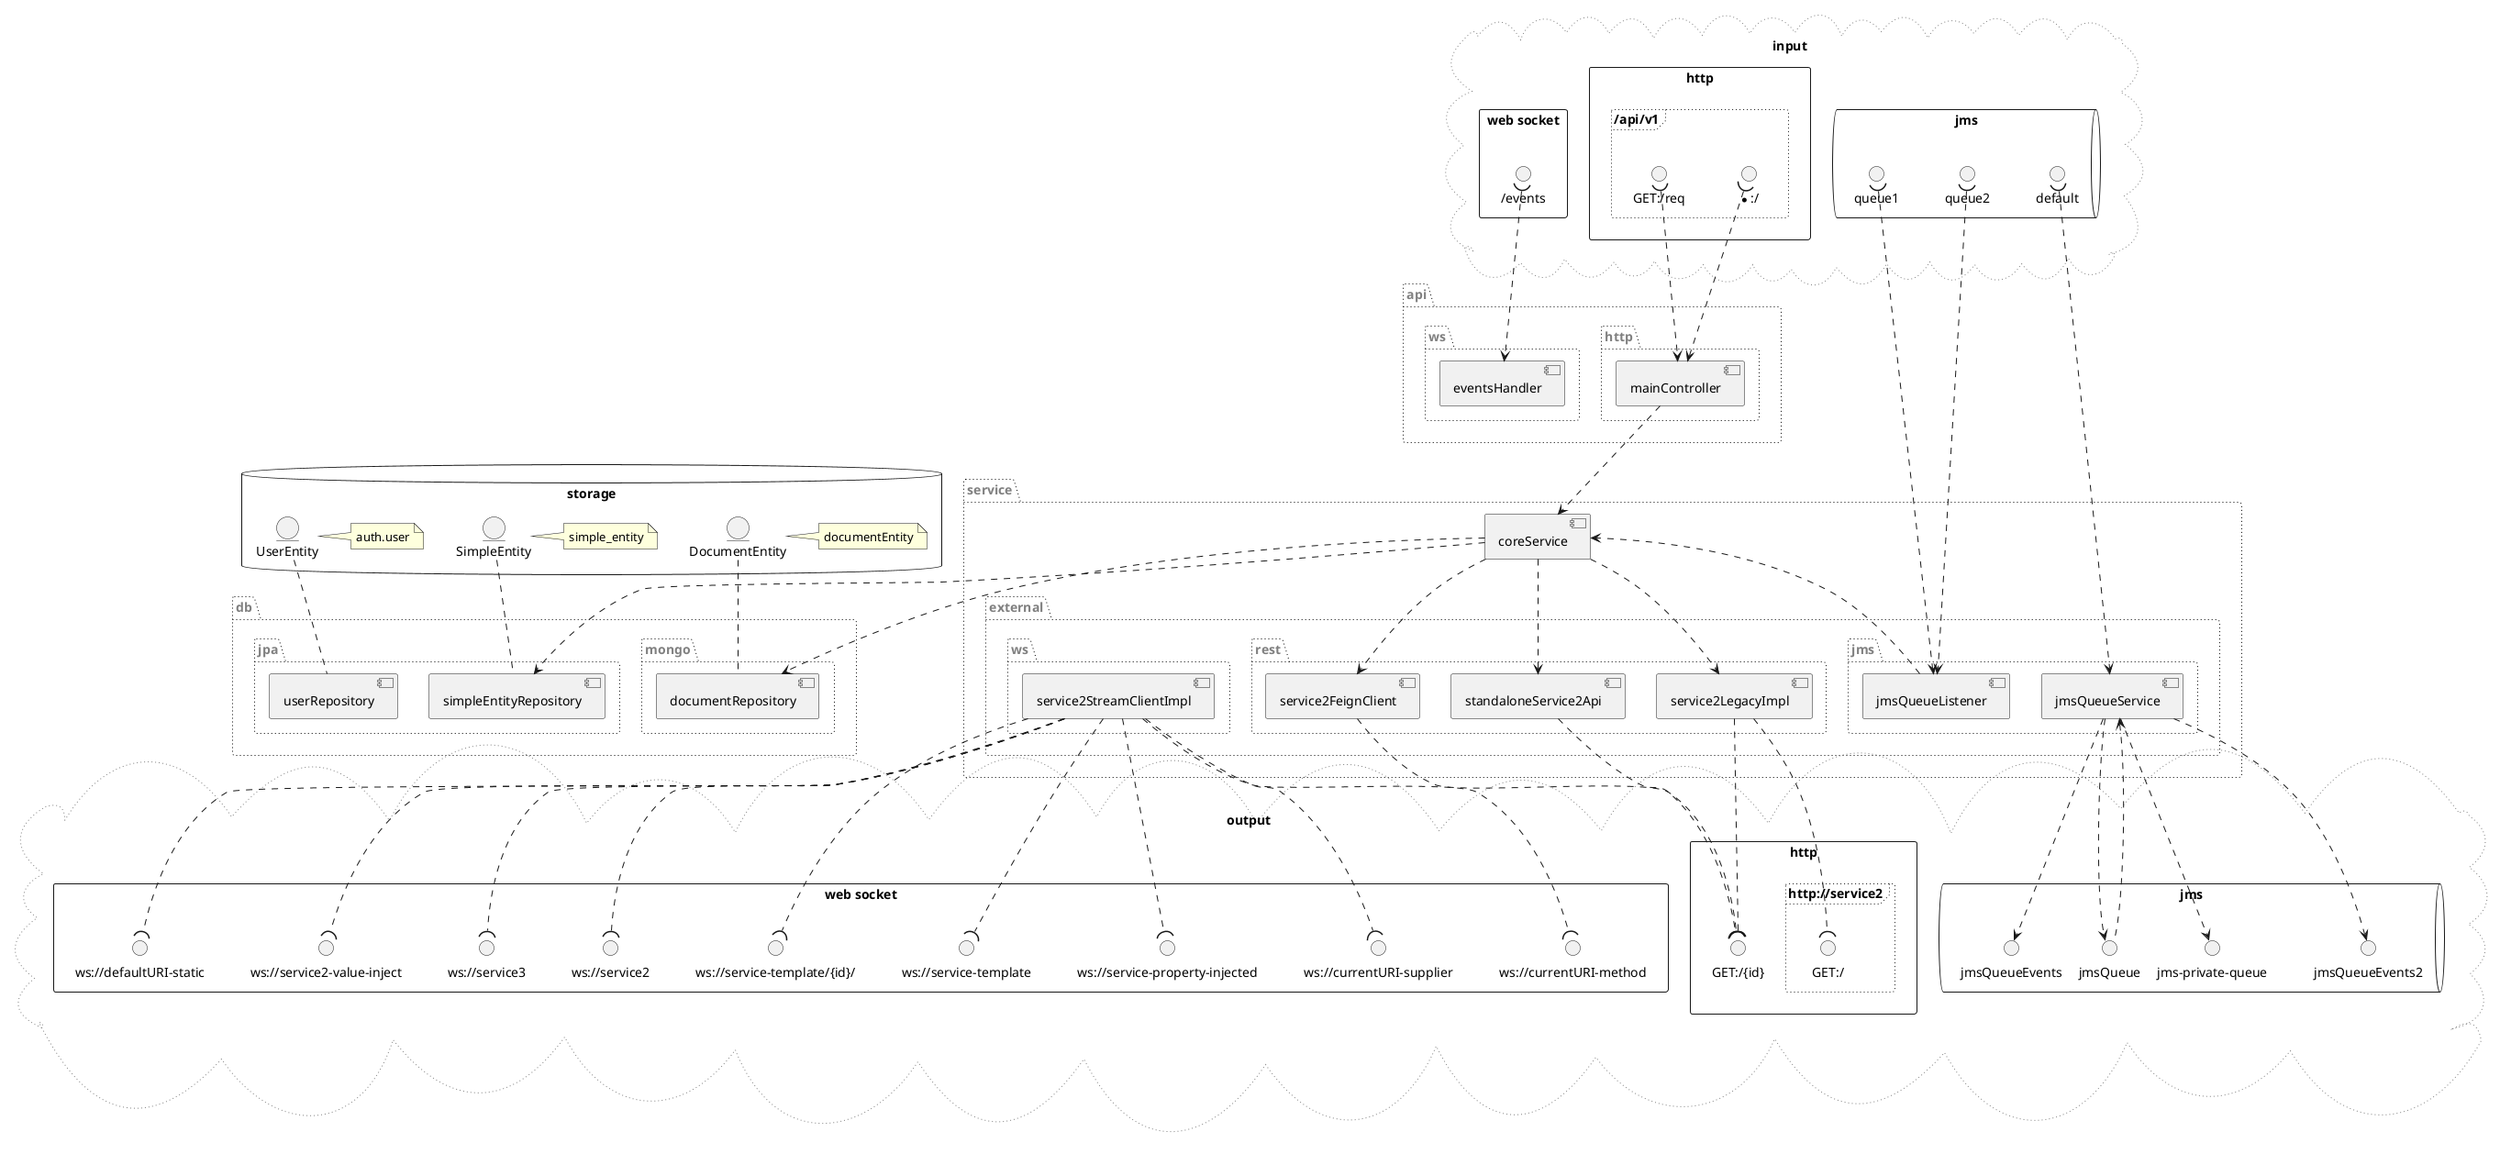 @startuml
package "api" as api #line.dotted;text:gray {
  package "http" as api.http #line.dotted;text:gray {
    [mainController] as mainController
  }
  package "ws" as api.ws #line.dotted;text:gray {
    [eventsHandler] as eventsHandler
  }
}
package "service" as service #line.dotted;text:gray {
  [coreService] as coreService
  package "external" as service.external #line.dotted;text:gray {
    package "jms" as service.external.jms #line.dotted;text:gray {
      [jmsQueueListener] as jmsQueueListener
      [jmsQueueService] as jmsQueueService
    }
    package "rest" as service.external.rest #line.dotted;text:gray {
      [service2LegacyImpl] as service2LegacyImpl
      [standaloneService2Api] as standaloneService2Api
      [service2FeignClient] as service2FeignClient
    }
    package "ws" as service.external.ws #line.dotted;text:gray {
      [service2StreamClientImpl] as service2StreamClientImpl
    }
  }
}
package "db" as db #line.dotted;text:gray {
  package "jpa" as db.jpa #line.dotted;text:gray {
    [simpleEntityRepository] as simpleEntityRepository
    [userRepository] as userRepository
  }
  package "mongo" as db.mongo #line.dotted;text:gray {
    [documentRepository] as documentRepository
  }
}
mainController ..> coreService
coreService ..> service2FeignClient
coreService ..> service2LegacyImpl
coreService ..> standaloneService2Api
coreService ..> simpleEntityRepository
coreService ..> documentRepository
jmsQueueListener ..> coreService
database "storage" as storage {
  entity "SimpleEntity" as undefined.storage.service1.db.jpa.model.SimpleEntity
  note right of undefined.storage.service1.db.jpa.model.SimpleEntity: simple_entity
  undefined.storage.service1.db.jpa.model.SimpleEntity .. simpleEntityRepository
  entity "UserEntity" as undefined.storage.service1.db.jpa.model.UserEntity
  note right of undefined.storage.service1.db.jpa.model.UserEntity: auth.user
  undefined.storage.service1.db.jpa.model.UserEntity .. userRepository
  entity "DocumentEntity" as undefined.storage.service1.db.mongo.model.DocumentEntity
  note right of undefined.storage.service1.db.mongo.model.DocumentEntity: documentEntity
  undefined.storage.service1.db.mongo.model.DocumentEntity .. documentRepository
}
cloud "input" as input #line.dotted;line:gray; {
  rectangle "http" as input.http {
    frame "/api/v1" #line.dotted; {
      interface "*:/" as in.http...
      in.http... )..> mainController
      interface "GET:/req" as in.http.GET..req
      in.http.GET..req )..> mainController
    }
  }
  rectangle "web socket" as input.websocket {
    interface "/events" as in.ws..events
    in.ws..events )..> eventsHandler
  }
  queue "jms" as input.jms {
    interface "queue1" as in.jms.queue1
    in.jms.queue1 )..> jmsQueueListener
    interface "queue2" as in.jms.queue2
    in.jms.queue2 )..> jmsQueueListener
    interface "default" as in.jms.default
    in.jms.default )..> jmsQueueService
  }
}
cloud "output" as output #line.dotted;line:gray; {
  rectangle "http" as output.http {
    interface "GET:/{id}" as out.http.GET..id
    standaloneService2Api ..( out.http.GET..id
    service2FeignClient ..( out.http.GET..id
    frame "http://service2" #line.dotted; {
      interface "GET:/" as out.http.GET..
      service2LegacyImpl ..( out.http.GET..
      service2LegacyImpl ..( out.http.GET..id
    }
  }
  rectangle "web socket" as output.websocket {
    interface "ws://service-template" as out.ws.ws...service.template
    service2StreamClientImpl ..( out.ws.ws...service.template
    interface "ws://service-template/{id}/" as out.ws.ws...service.template.id.
    service2StreamClientImpl ..( out.ws.ws...service.template.id.
    interface "ws://service2" as out.ws.ws...service2
    service2StreamClientImpl ..( out.ws.ws...service2
    interface "ws://service3" as out.ws.ws...service3
    service2StreamClientImpl ..( out.ws.ws...service3
    interface "ws://service2-value-inject" as out.ws.ws...service2.value.inject
    service2StreamClientImpl ..( out.ws.ws...service2.value.inject
    interface "ws://defaultURI-static" as out.ws.ws...defaultURI.static
    service2StreamClientImpl ..( out.ws.ws...defaultURI.static
    interface "ws://currentURI-method" as out.ws.ws...currentURI.method
    service2StreamClientImpl ..( out.ws.ws...currentURI.method
    interface "ws://currentURI-supplier" as out.ws.ws...currentURI.supplier
    service2StreamClientImpl ..( out.ws.ws...currentURI.supplier
    interface "ws://service-property-injected" as out.ws.ws...service.property.injected
    service2StreamClientImpl ..( out.ws.ws...service.property.injected
  }
  queue "jms" as output.jms {
    interface "jmsQueue" as outIn.jms.jmsQueue
    jmsQueueService ..> outIn.jms.jmsQueue
    jmsQueueService <.. outIn.jms.jmsQueue
    interface "jmsQueueEvents" as out.jms.jmsQueueEvents
    jmsQueueService ..> out.jms.jmsQueueEvents
    interface "jmsQueueEvents2" as out.jms.jmsQueueEvents2
    jmsQueueService ..> out.jms.jmsQueueEvents2
    interface "jms-private-queue" as out.jms.jms.private.queue
    jmsQueueService ..> out.jms.jms.private.queue
  }
}
@enduml
